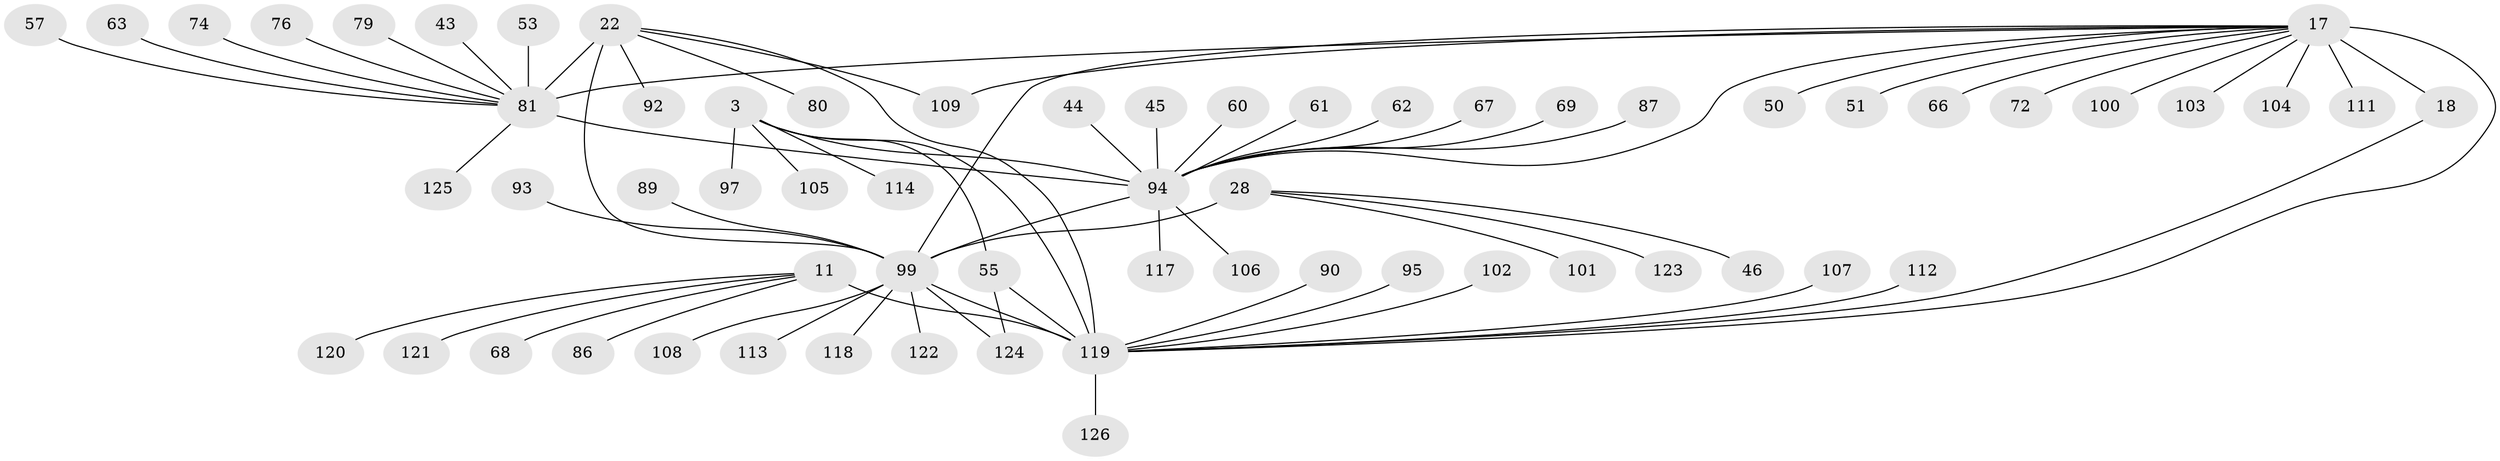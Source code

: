 // original degree distribution, {9: 0.03968253968253968, 8: 0.06349206349206349, 7: 0.03968253968253968, 10: 0.031746031746031744, 14: 0.007936507936507936, 6: 0.031746031746031744, 5: 0.007936507936507936, 11: 0.007936507936507936, 13: 0.007936507936507936, 1: 0.6190476190476191, 2: 0.07936507936507936, 3: 0.03968253968253968, 4: 0.023809523809523808}
// Generated by graph-tools (version 1.1) at 2025/54/03/09/25 04:54:49]
// undirected, 63 vertices, 72 edges
graph export_dot {
graph [start="1"]
  node [color=gray90,style=filled];
  3 [super="+2"];
  11 [super="+10"];
  17 [super="+14+16"];
  18 [super="+13"];
  22 [super="+20"];
  28 [super="+26"];
  43;
  44;
  45;
  46;
  50;
  51;
  53;
  55;
  57;
  60;
  61;
  62;
  63;
  66 [super="+33"];
  67;
  68;
  69;
  72;
  74;
  76;
  79;
  80;
  81 [super="+54+23+24"];
  86;
  87;
  89;
  90;
  92;
  93;
  94 [super="+6+32+35"];
  95 [super="+85"];
  97;
  99 [super="+30+31+48+52+29+56+71+73+83+88"];
  100 [super="+96"];
  101;
  102;
  103;
  104;
  105;
  106;
  107;
  108;
  109;
  111;
  112;
  113;
  114;
  117 [super="+116"];
  118;
  119 [super="+58+115+110+84"];
  120;
  121;
  122;
  123;
  124 [super="+98"];
  125 [super="+42+70"];
  126;
  3 -- 55;
  3 -- 97;
  3 -- 105;
  3 -- 114;
  3 -- 94 [weight=8];
  3 -- 119;
  11 -- 68;
  11 -- 120;
  11 -- 121;
  11 -- 86;
  11 -- 119 [weight=8];
  17 -- 18 [weight=8];
  17 -- 50;
  17 -- 104;
  17 -- 109;
  17 -- 66;
  17 -- 100;
  17 -- 81;
  17 -- 94;
  17 -- 119 [weight=2];
  17 -- 51;
  17 -- 103;
  17 -- 72;
  17 -- 111;
  17 -- 99;
  18 -- 119;
  22 -- 80;
  22 -- 92;
  22 -- 109;
  22 -- 81 [weight=9];
  22 -- 119;
  22 -- 99;
  28 -- 46;
  28 -- 101;
  28 -- 123;
  28 -- 99 [weight=8];
  43 -- 81;
  44 -- 94;
  45 -- 94;
  53 -- 81;
  55 -- 124 [weight=2];
  55 -- 119;
  57 -- 81;
  60 -- 94;
  61 -- 94;
  62 -- 94;
  63 -- 81;
  67 -- 94;
  69 -- 94;
  74 -- 81;
  76 -- 81;
  79 -- 81;
  81 -- 94 [weight=2];
  81 -- 125;
  87 -- 94;
  89 -- 99;
  90 -- 119;
  93 -- 99;
  94 -- 106;
  94 -- 117;
  94 -- 99;
  95 -- 119;
  99 -- 108;
  99 -- 113;
  99 -- 122;
  99 -- 124;
  99 -- 119;
  99 -- 118;
  102 -- 119;
  107 -- 119;
  112 -- 119;
  119 -- 126;
}
